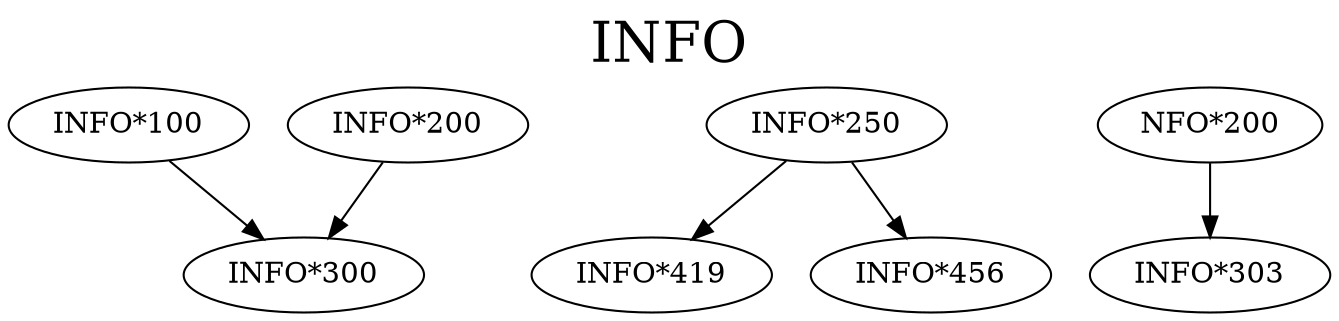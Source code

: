 digraph INFO {
labelloc = "t";
label = "INFO"
fontsize = 27;
"INFO*100"
"INFO*200"
"INFO*250"
"INFO*200" -> "INFO*300" [style=solid]
"INFO*100" -> "INFO*300" [style=solid]
"NFO*200" -> "INFO*303" [style=solid]
"INFO*250" -> "INFO*419" [style=solid]
"INFO*250" -> "INFO*456" [style=solid]
}
